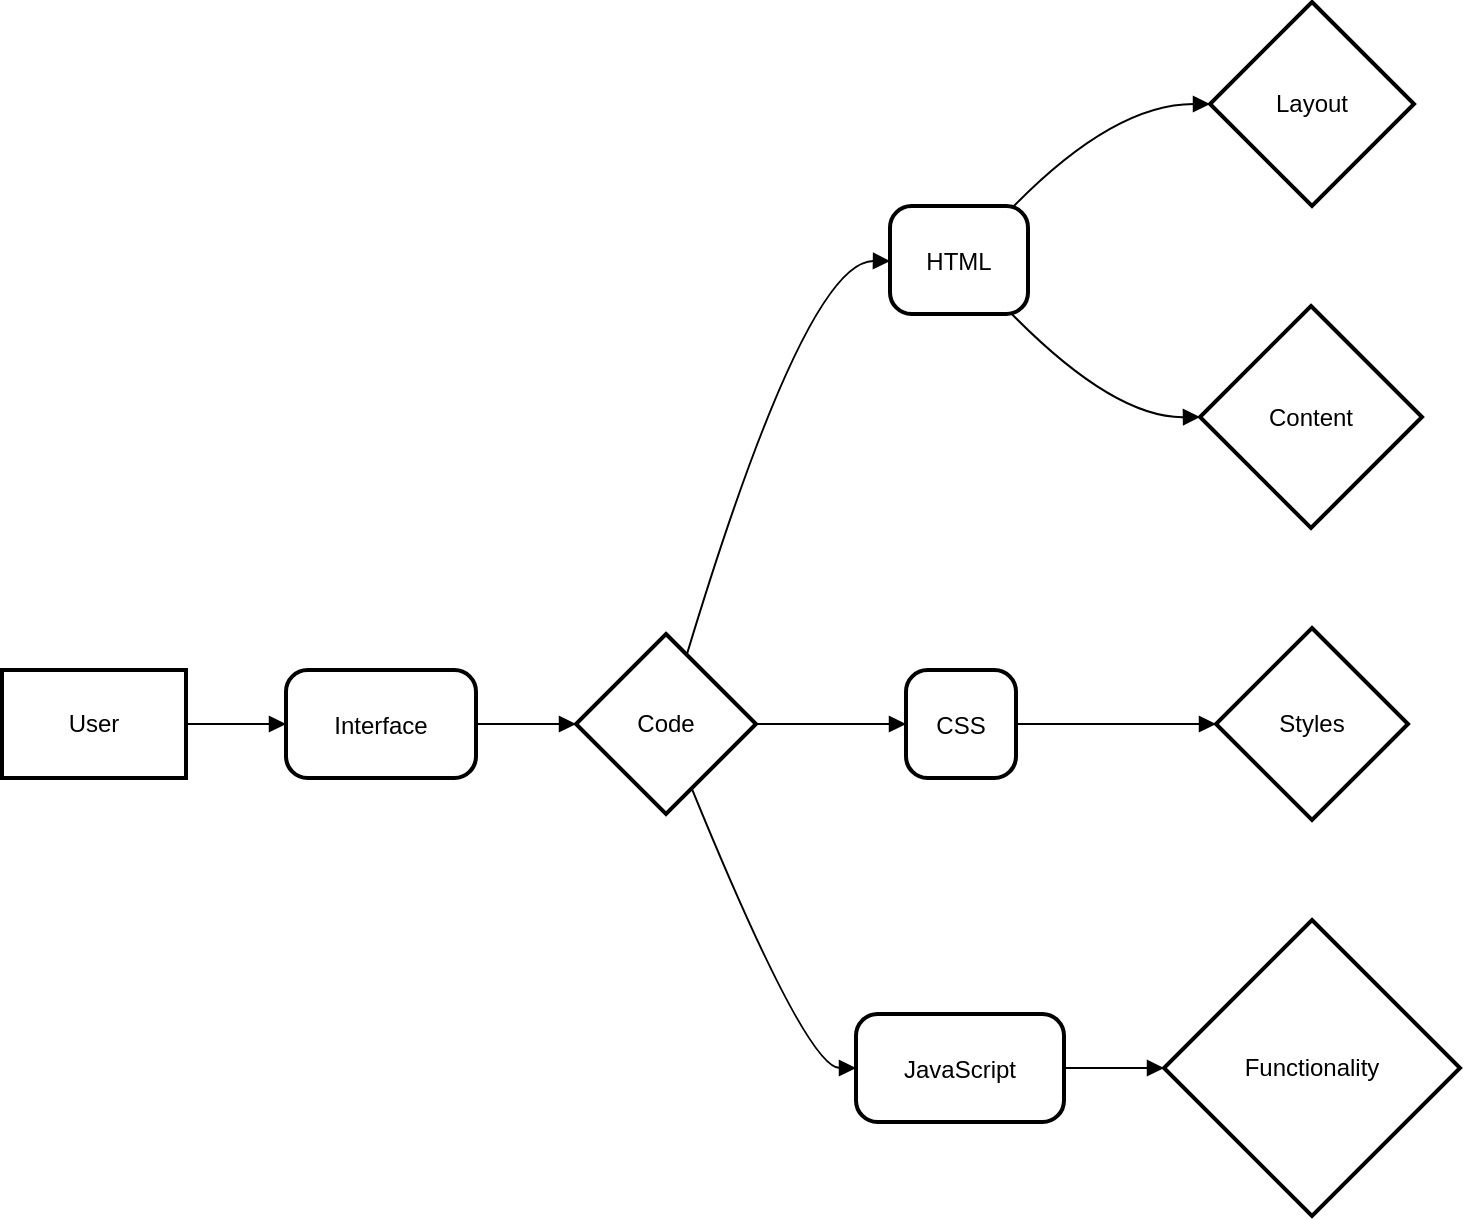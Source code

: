 <mxfile version="26.0.16">
  <diagram name="Page-1" id="7VIV3ltQDJSBv6v3BCpX">
    <mxGraphModel>
      <root>
        <mxCell id="0" />
        <mxCell id="1" parent="0" />
        <mxCell id="2" value="User" style="whiteSpace=wrap;strokeWidth=2;" vertex="1" parent="1">
          <mxGeometry x="8" y="342" width="92" height="54" as="geometry" />
        </mxCell>
        <mxCell id="3" value="Interface" style="rounded=1;arcSize=20;strokeWidth=2" vertex="1" parent="1">
          <mxGeometry x="150" y="342" width="95" height="54" as="geometry" />
        </mxCell>
        <mxCell id="4" value="Code" style="rhombus;strokeWidth=2;whiteSpace=wrap;" vertex="1" parent="1">
          <mxGeometry x="295" y="324" width="90" height="90" as="geometry" />
        </mxCell>
        <mxCell id="5" value="HTML" style="rounded=1;arcSize=20;strokeWidth=2" vertex="1" parent="1">
          <mxGeometry x="452" y="110" width="69" height="54" as="geometry" />
        </mxCell>
        <mxCell id="6" value="CSS" style="rounded=1;arcSize=20;strokeWidth=2" vertex="1" parent="1">
          <mxGeometry x="460" y="342" width="55" height="54" as="geometry" />
        </mxCell>
        <mxCell id="7" value="JavaScript" style="rounded=1;arcSize=20;strokeWidth=2" vertex="1" parent="1">
          <mxGeometry x="435" y="514" width="104" height="54" as="geometry" />
        </mxCell>
        <mxCell id="8" value="Layout" style="rhombus;strokeWidth=2;whiteSpace=wrap;" vertex="1" parent="1">
          <mxGeometry x="612" y="8" width="102" height="102" as="geometry" />
        </mxCell>
        <mxCell id="9" value="Content" style="rhombus;strokeWidth=2;whiteSpace=wrap;" vertex="1" parent="1">
          <mxGeometry x="607" y="160" width="111" height="111" as="geometry" />
        </mxCell>
        <mxCell id="10" value="Styles" style="rhombus;strokeWidth=2;whiteSpace=wrap;" vertex="1" parent="1">
          <mxGeometry x="615" y="321" width="96" height="96" as="geometry" />
        </mxCell>
        <mxCell id="11" value="Functionality" style="rhombus;strokeWidth=2;whiteSpace=wrap;" vertex="1" parent="1">
          <mxGeometry x="589" y="467" width="148" height="148" as="geometry" />
        </mxCell>
        <mxCell id="12" value="" style="curved=1;startArrow=none;endArrow=block;exitX=1;exitY=0.5;entryX=0;entryY=0.5;" edge="1" parent="1" source="2" target="3">
          <mxGeometry relative="1" as="geometry">
            <Array as="points" />
          </mxGeometry>
        </mxCell>
        <mxCell id="13" value="" style="curved=1;startArrow=none;endArrow=block;exitX=1;exitY=0.5;entryX=0;entryY=0.5;" edge="1" parent="1" source="3" target="4">
          <mxGeometry relative="1" as="geometry">
            <Array as="points" />
          </mxGeometry>
        </mxCell>
        <mxCell id="14" value="" style="curved=1;startArrow=none;endArrow=block;exitX=0.65;exitY=0;entryX=0.01;entryY=0.51;" edge="1" parent="1" source="4" target="5">
          <mxGeometry relative="1" as="geometry">
            <Array as="points">
              <mxPoint x="410" y="137" />
            </Array>
          </mxGeometry>
        </mxCell>
        <mxCell id="15" value="" style="curved=1;startArrow=none;endArrow=block;exitX=1;exitY=0.5;entryX=-0.01;entryY=0.5;" edge="1" parent="1" source="4" target="6">
          <mxGeometry relative="1" as="geometry">
            <Array as="points" />
          </mxGeometry>
        </mxCell>
        <mxCell id="16" value="" style="curved=1;startArrow=none;endArrow=block;exitX=0.7;exitY=1;entryX=0;entryY=0.5;" edge="1" parent="1" source="4" target="7">
          <mxGeometry relative="1" as="geometry">
            <Array as="points">
              <mxPoint x="410" y="541" />
            </Array>
          </mxGeometry>
        </mxCell>
        <mxCell id="17" value="" style="curved=1;startArrow=none;endArrow=block;exitX=0.89;exitY=0.01;entryX=0;entryY=0.5;" edge="1" parent="1" source="5" target="8">
          <mxGeometry relative="1" as="geometry">
            <Array as="points">
              <mxPoint x="564" y="59" />
            </Array>
          </mxGeometry>
        </mxCell>
        <mxCell id="18" value="" style="curved=1;startArrow=none;endArrow=block;exitX=0.89;exitY=1.01;entryX=0;entryY=0.5;" edge="1" parent="1" source="5" target="9">
          <mxGeometry relative="1" as="geometry">
            <Array as="points">
              <mxPoint x="564" y="216" />
            </Array>
          </mxGeometry>
        </mxCell>
        <mxCell id="19" value="" style="curved=1;startArrow=none;endArrow=block;exitX=0.99;exitY=0.5;entryX=0;entryY=0.5;" edge="1" parent="1" source="6" target="10">
          <mxGeometry relative="1" as="geometry">
            <Array as="points" />
          </mxGeometry>
        </mxCell>
        <mxCell id="20" value="" style="curved=1;startArrow=none;endArrow=block;exitX=1;exitY=0.5;entryX=0;entryY=0.5;" edge="1" parent="1" source="7" target="11">
          <mxGeometry relative="1" as="geometry">
            <Array as="points" />
          </mxGeometry>
        </mxCell>
      </root>
    </mxGraphModel>
  </diagram>
</mxfile>
